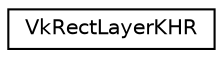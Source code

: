 digraph "Graphical Class Hierarchy"
{
 // LATEX_PDF_SIZE
  edge [fontname="Helvetica",fontsize="10",labelfontname="Helvetica",labelfontsize="10"];
  node [fontname="Helvetica",fontsize="10",shape=record];
  rankdir="LR";
  Node0 [label="VkRectLayerKHR",height=0.2,width=0.4,color="black", fillcolor="white", style="filled",URL="$d9/d87/structVkRectLayerKHR.html",tooltip=" "];
}
